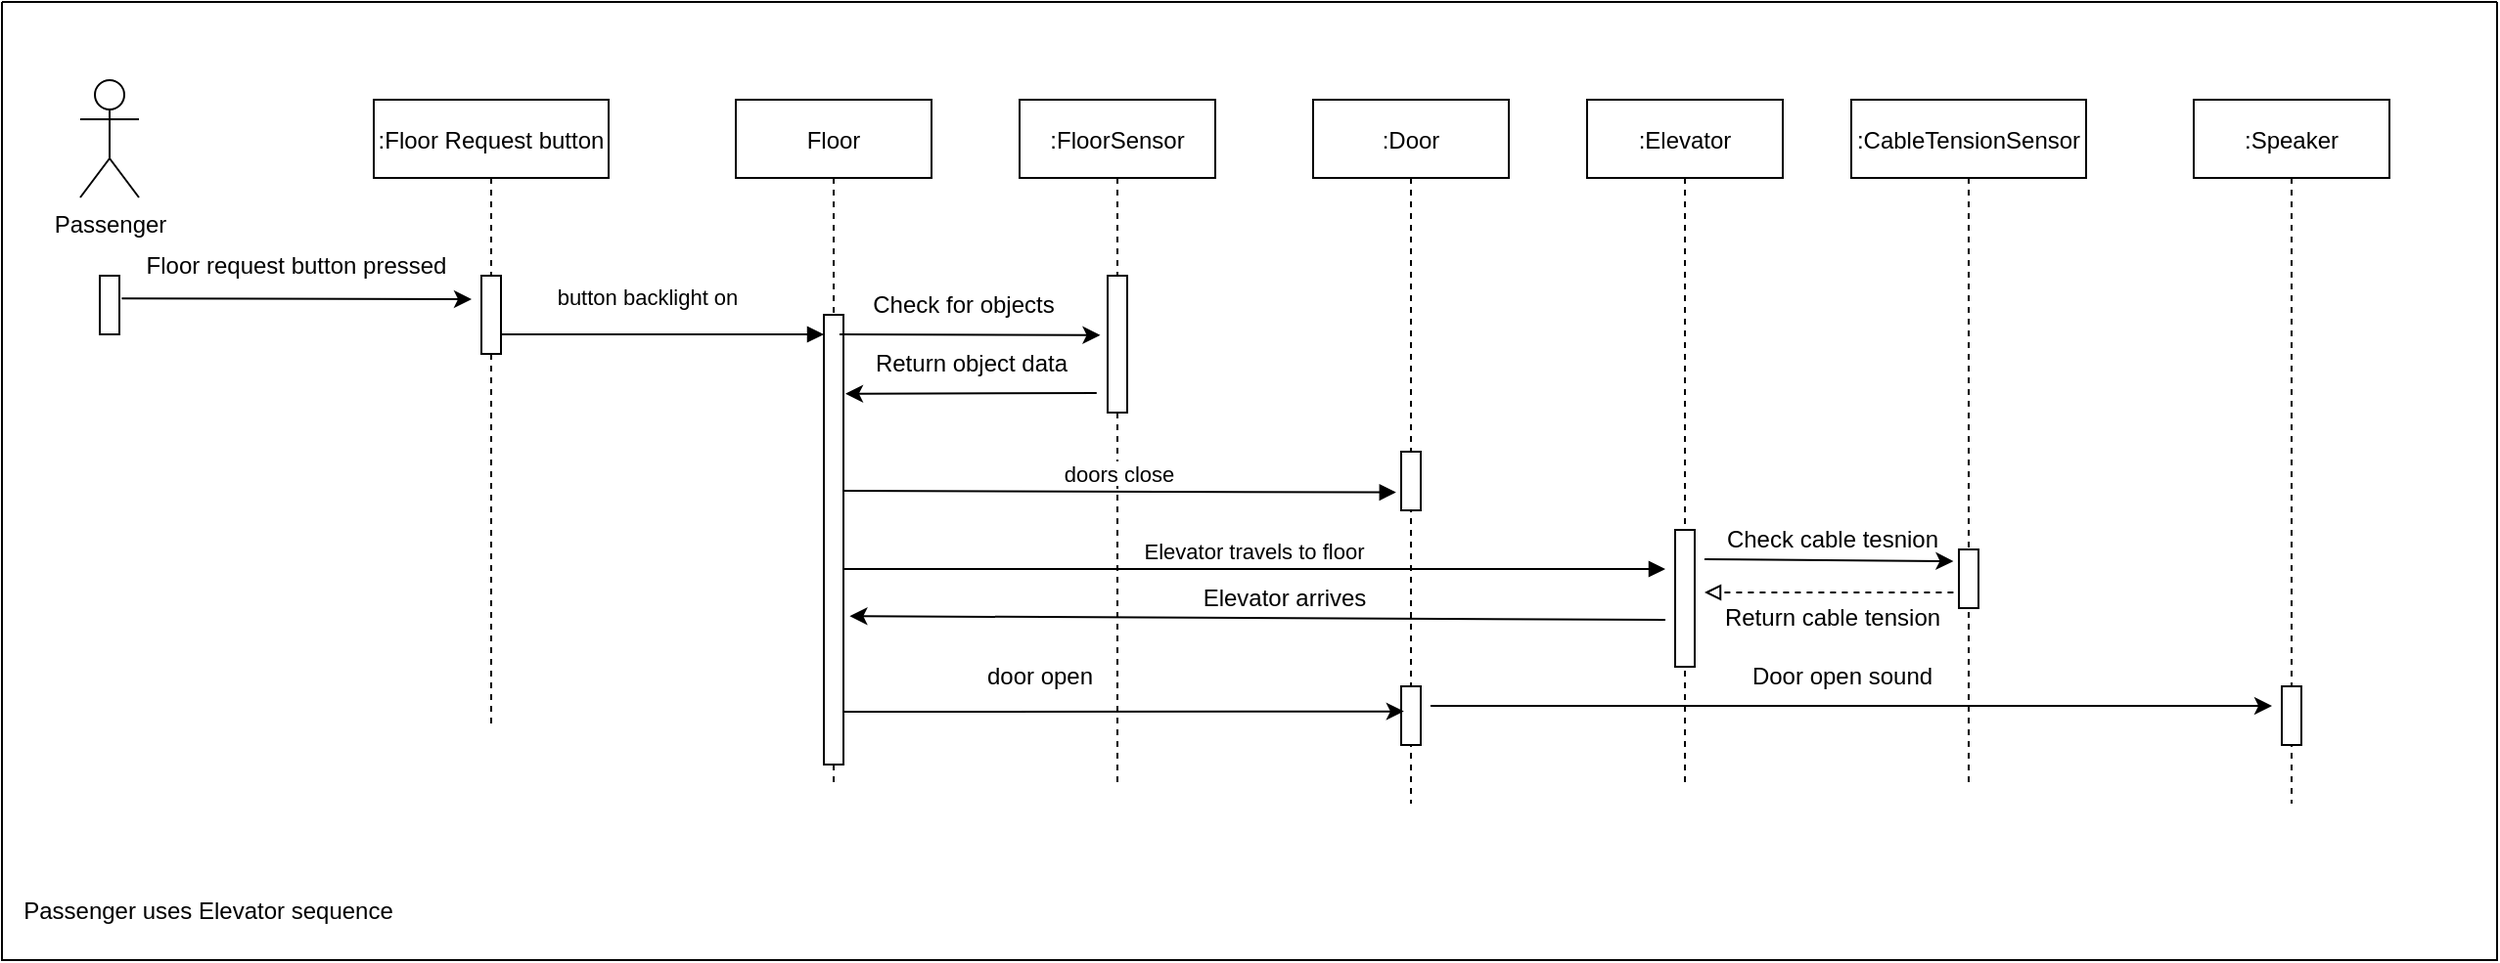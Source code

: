 <mxfile version="20.8.10" type="device"><diagram id="kgpKYQtTHZ0yAKxKKP6v" name="Page-1"><mxGraphModel dx="2085" dy="740" grid="1" gridSize="10" guides="1" tooltips="1" connect="1" arrows="1" fold="1" page="1" pageScale="1" pageWidth="850" pageHeight="1100" math="0" shadow="0"><root><mxCell id="0"/><mxCell id="1" parent="0"/><mxCell id="p-BzZH3RCxEvu8Rx-WVf-14" value="" style="swimlane;startSize=0;" vertex="1" parent="1"><mxGeometry x="-70" y="10" width="1275" height="490" as="geometry"><mxRectangle x="-60" y="30" width="50" height="40" as="alternateBounds"/></mxGeometry></mxCell><mxCell id="p-BzZH3RCxEvu8Rx-WVf-7" value="Passenger" style="shape=umlActor;verticalLabelPosition=bottom;verticalAlign=top;html=1;outlineConnect=0;" vertex="1" parent="p-BzZH3RCxEvu8Rx-WVf-14"><mxGeometry x="40" y="40" width="30" height="60" as="geometry"/></mxCell><mxCell id="3nuBFxr9cyL0pnOWT2aG-5" value=":Elevator" style="shape=umlLifeline;perimeter=lifelinePerimeter;container=1;collapsible=0;recursiveResize=0;rounded=0;shadow=0;strokeWidth=1;" parent="p-BzZH3RCxEvu8Rx-WVf-14" vertex="1"><mxGeometry x="810" y="50" width="100" height="350" as="geometry"/></mxCell><mxCell id="3nuBFxr9cyL0pnOWT2aG-6" value="" style="points=[];perimeter=orthogonalPerimeter;rounded=0;shadow=0;strokeWidth=1;" parent="3nuBFxr9cyL0pnOWT2aG-5" vertex="1"><mxGeometry x="45" y="220" width="10" height="70" as="geometry"/></mxCell><mxCell id="3nuBFxr9cyL0pnOWT2aG-1" value="Floor" style="shape=umlLifeline;perimeter=lifelinePerimeter;container=1;collapsible=0;recursiveResize=0;rounded=0;shadow=0;strokeWidth=1;" parent="p-BzZH3RCxEvu8Rx-WVf-14" vertex="1"><mxGeometry x="375" y="50" width="100" height="350" as="geometry"/></mxCell><mxCell id="3nuBFxr9cyL0pnOWT2aG-2" value="" style="points=[];perimeter=orthogonalPerimeter;rounded=0;shadow=0;strokeWidth=1;" parent="3nuBFxr9cyL0pnOWT2aG-1" vertex="1"><mxGeometry x="45" y="110" width="10" height="230" as="geometry"/></mxCell><mxCell id="3nuBFxr9cyL0pnOWT2aG-9" value="button backlight on" style="verticalAlign=bottom;endArrow=block;entryX=1;entryY=0;shadow=0;strokeWidth=1;" parent="3nuBFxr9cyL0pnOWT2aG-1" edge="1"><mxGeometry x="-0.091" y="10" relative="1" as="geometry"><mxPoint x="-120" y="120" as="sourcePoint"/><mxPoint x="45" y="120" as="targetPoint"/><mxPoint as="offset"/></mxGeometry></mxCell><mxCell id="p-BzZH3RCxEvu8Rx-WVf-17" value=":Floor Request button" style="shape=umlLifeline;perimeter=lifelinePerimeter;container=1;collapsible=0;recursiveResize=0;rounded=0;shadow=0;strokeWidth=1;" vertex="1" parent="p-BzZH3RCxEvu8Rx-WVf-14"><mxGeometry x="190" y="50" width="120" height="320" as="geometry"/></mxCell><mxCell id="p-BzZH3RCxEvu8Rx-WVf-18" value="" style="points=[];perimeter=orthogonalPerimeter;rounded=0;shadow=0;strokeWidth=1;" vertex="1" parent="p-BzZH3RCxEvu8Rx-WVf-17"><mxGeometry x="55" y="90" width="10" height="40" as="geometry"/></mxCell><mxCell id="p-BzZH3RCxEvu8Rx-WVf-19" value="Floor request button pressed" style="text;html=1;align=center;verticalAlign=middle;resizable=0;points=[];autosize=1;strokeColor=none;fillColor=none;" vertex="1" parent="p-BzZH3RCxEvu8Rx-WVf-14"><mxGeometry x="60" y="120" width="180" height="30" as="geometry"/></mxCell><mxCell id="p-BzZH3RCxEvu8Rx-WVf-22" value=":CableTensionSensor" style="shape=umlLifeline;perimeter=lifelinePerimeter;container=1;collapsible=0;recursiveResize=0;rounded=0;shadow=0;strokeWidth=1;" vertex="1" parent="p-BzZH3RCxEvu8Rx-WVf-14"><mxGeometry x="945" y="50" width="120" height="350" as="geometry"/></mxCell><mxCell id="p-BzZH3RCxEvu8Rx-WVf-23" value="" style="points=[];perimeter=orthogonalPerimeter;rounded=0;shadow=0;strokeWidth=1;" vertex="1" parent="p-BzZH3RCxEvu8Rx-WVf-22"><mxGeometry x="55" y="230" width="10" height="30" as="geometry"/></mxCell><mxCell id="p-BzZH3RCxEvu8Rx-WVf-8" value="" style="points=[];perimeter=orthogonalPerimeter;rounded=0;shadow=0;strokeWidth=1;" vertex="1" parent="p-BzZH3RCxEvu8Rx-WVf-14"><mxGeometry x="50" y="140" width="10" height="30" as="geometry"/></mxCell><mxCell id="p-BzZH3RCxEvu8Rx-WVf-11" value="" style="endArrow=classic;html=1;rounded=0;exitX=1.12;exitY=0.387;exitDx=0;exitDy=0;exitPerimeter=0;" edge="1" parent="p-BzZH3RCxEvu8Rx-WVf-14" source="p-BzZH3RCxEvu8Rx-WVf-8"><mxGeometry width="50" height="50" relative="1" as="geometry"><mxPoint x="50" y="140" as="sourcePoint"/><mxPoint x="240" y="152" as="targetPoint"/></mxGeometry></mxCell><mxCell id="p-BzZH3RCxEvu8Rx-WVf-33" value=":FloorSensor" style="shape=umlLifeline;perimeter=lifelinePerimeter;container=1;collapsible=0;recursiveResize=0;rounded=0;shadow=0;strokeWidth=1;" vertex="1" parent="p-BzZH3RCxEvu8Rx-WVf-14"><mxGeometry x="520" y="50" width="100" height="350" as="geometry"/></mxCell><mxCell id="p-BzZH3RCxEvu8Rx-WVf-34" value="" style="points=[];perimeter=orthogonalPerimeter;rounded=0;shadow=0;strokeWidth=1;" vertex="1" parent="p-BzZH3RCxEvu8Rx-WVf-33"><mxGeometry x="45" y="90" width="10" height="70" as="geometry"/></mxCell><mxCell id="p-BzZH3RCxEvu8Rx-WVf-39" value="" style="endArrow=classic;html=1;rounded=0;exitX=1.16;exitY=0.244;exitDx=0;exitDy=0;exitPerimeter=0;" edge="1" parent="p-BzZH3RCxEvu8Rx-WVf-33"><mxGeometry width="50" height="50" relative="1" as="geometry"><mxPoint x="39.4" y="150" as="sourcePoint"/><mxPoint x="-89.0" y="150.36" as="targetPoint"/></mxGeometry></mxCell><mxCell id="p-BzZH3RCxEvu8Rx-WVf-30" value="doors close" style="verticalAlign=bottom;endArrow=block;shadow=0;strokeWidth=1;entryX=-0.26;entryY=0.693;entryDx=0;entryDy=0;entryPerimeter=0;" edge="1" parent="p-BzZH3RCxEvu8Rx-WVf-33" target="p-BzZH3RCxEvu8Rx-WVf-57"><mxGeometry relative="1" as="geometry"><mxPoint x="-90" y="200" as="sourcePoint"/><mxPoint x="40" y="200" as="targetPoint"/></mxGeometry></mxCell><mxCell id="p-BzZH3RCxEvu8Rx-WVf-24" value="Elevator travels to floor" style="verticalAlign=bottom;endArrow=block;shadow=0;strokeWidth=1;" edge="1" parent="p-BzZH3RCxEvu8Rx-WVf-33"><mxGeometry relative="1" as="geometry"><mxPoint x="-90" y="240" as="sourcePoint"/><mxPoint x="330" y="240" as="targetPoint"/></mxGeometry></mxCell><mxCell id="p-BzZH3RCxEvu8Rx-WVf-37" value="" style="endArrow=classic;html=1;rounded=0;exitX=-0.027;exitY=1.187;exitDx=0;exitDy=0;exitPerimeter=0;" edge="1" parent="p-BzZH3RCxEvu8Rx-WVf-14"><mxGeometry width="50" height="50" relative="1" as="geometry"><mxPoint x="428.0" y="170" as="sourcePoint"/><mxPoint x="561.24" y="170.39" as="targetPoint"/></mxGeometry></mxCell><mxCell id="p-BzZH3RCxEvu8Rx-WVf-38" value="Check for objects" style="text;html=1;align=center;verticalAlign=middle;resizable=0;points=[];autosize=1;strokeColor=none;fillColor=none;" vertex="1" parent="p-BzZH3RCxEvu8Rx-WVf-14"><mxGeometry x="431" y="140" width="120" height="30" as="geometry"/></mxCell><mxCell id="p-BzZH3RCxEvu8Rx-WVf-41" value="Passenger uses Elevator sequence" style="text;html=1;align=center;verticalAlign=middle;resizable=0;points=[];autosize=1;strokeColor=none;fillColor=none;" vertex="1" parent="p-BzZH3RCxEvu8Rx-WVf-14"><mxGeometry y="450" width="210" height="30" as="geometry"/></mxCell><mxCell id="p-BzZH3RCxEvu8Rx-WVf-43" value=":Speaker" style="shape=umlLifeline;perimeter=lifelinePerimeter;container=1;collapsible=0;recursiveResize=0;rounded=0;shadow=0;strokeWidth=1;" vertex="1" parent="p-BzZH3RCxEvu8Rx-WVf-14"><mxGeometry x="1120" y="50" width="100" height="360" as="geometry"/></mxCell><mxCell id="p-BzZH3RCxEvu8Rx-WVf-44" value="" style="points=[];perimeter=orthogonalPerimeter;rounded=0;shadow=0;strokeWidth=1;" vertex="1" parent="p-BzZH3RCxEvu8Rx-WVf-43"><mxGeometry x="45" y="300" width="10" height="30" as="geometry"/></mxCell><mxCell id="p-BzZH3RCxEvu8Rx-WVf-46" value="Door open sound" style="text;html=1;align=center;verticalAlign=middle;resizable=0;points=[];autosize=1;strokeColor=none;fillColor=none;" vertex="1" parent="p-BzZH3RCxEvu8Rx-WVf-14"><mxGeometry x="880" y="330" width="120" height="30" as="geometry"/></mxCell><mxCell id="p-BzZH3RCxEvu8Rx-WVf-40" value="Return object data" style="text;html=1;align=center;verticalAlign=middle;resizable=0;points=[];autosize=1;strokeColor=none;fillColor=none;" vertex="1" parent="p-BzZH3RCxEvu8Rx-WVf-14"><mxGeometry x="435" y="170" width="120" height="30" as="geometry"/></mxCell><mxCell id="p-BzZH3RCxEvu8Rx-WVf-56" value=":Door" style="shape=umlLifeline;perimeter=lifelinePerimeter;container=1;collapsible=0;recursiveResize=0;rounded=0;shadow=0;strokeWidth=1;" vertex="1" parent="p-BzZH3RCxEvu8Rx-WVf-14"><mxGeometry x="670" y="50" width="100" height="360" as="geometry"/></mxCell><mxCell id="p-BzZH3RCxEvu8Rx-WVf-57" value="" style="points=[];perimeter=orthogonalPerimeter;rounded=0;shadow=0;strokeWidth=1;" vertex="1" parent="p-BzZH3RCxEvu8Rx-WVf-56"><mxGeometry x="45" y="180" width="10" height="30" as="geometry"/></mxCell><mxCell id="p-BzZH3RCxEvu8Rx-WVf-65" value="" style="points=[];perimeter=orthogonalPerimeter;rounded=0;shadow=0;strokeWidth=1;" vertex="1" parent="p-BzZH3RCxEvu8Rx-WVf-56"><mxGeometry x="45" y="300" width="10" height="30" as="geometry"/></mxCell><mxCell id="p-BzZH3RCxEvu8Rx-WVf-59" value="" style="endArrow=classic;html=1;rounded=0;entryX=-0.28;entryY=0.2;entryDx=0;entryDy=0;entryPerimeter=0;" edge="1" parent="p-BzZH3RCxEvu8Rx-WVf-14" target="p-BzZH3RCxEvu8Rx-WVf-23"><mxGeometry width="50" height="50" relative="1" as="geometry"><mxPoint x="870" y="285" as="sourcePoint"/><mxPoint x="940" y="280" as="targetPoint"/></mxGeometry></mxCell><mxCell id="p-BzZH3RCxEvu8Rx-WVf-60" value="Check cable tesnion" style="text;html=1;align=center;verticalAlign=middle;resizable=0;points=[];autosize=1;strokeColor=none;fillColor=none;" vertex="1" parent="p-BzZH3RCxEvu8Rx-WVf-14"><mxGeometry x="870" y="260" width="130" height="30" as="geometry"/></mxCell><mxCell id="p-BzZH3RCxEvu8Rx-WVf-61" value="Return cable tension" style="text;html=1;align=center;verticalAlign=middle;resizable=0;points=[];autosize=1;strokeColor=none;fillColor=none;" vertex="1" parent="p-BzZH3RCxEvu8Rx-WVf-14"><mxGeometry x="870" y="300" width="130" height="30" as="geometry"/></mxCell><mxCell id="p-BzZH3RCxEvu8Rx-WVf-62" value="" style="endArrow=block;html=1;rounded=0;exitX=-0.28;exitY=0.733;exitDx=0;exitDy=0;exitPerimeter=0;dashed=1;endFill=0;" edge="1" parent="p-BzZH3RCxEvu8Rx-WVf-14" source="p-BzZH3RCxEvu8Rx-WVf-23"><mxGeometry width="50" height="50" relative="1" as="geometry"><mxPoint x="910" y="360" as="sourcePoint"/><mxPoint x="870" y="302" as="targetPoint"/></mxGeometry></mxCell><mxCell id="p-BzZH3RCxEvu8Rx-WVf-63" value="" style="endArrow=classic;html=1;rounded=0;entryX=1.32;entryY=0.67;entryDx=0;entryDy=0;entryPerimeter=0;" edge="1" parent="p-BzZH3RCxEvu8Rx-WVf-14" target="3nuBFxr9cyL0pnOWT2aG-2"><mxGeometry width="50" height="50" relative="1" as="geometry"><mxPoint x="850" y="316" as="sourcePoint"/><mxPoint x="850" y="330" as="targetPoint"/></mxGeometry></mxCell><mxCell id="p-BzZH3RCxEvu8Rx-WVf-64" value="Elevator arrives" style="text;html=1;align=center;verticalAlign=middle;resizable=0;points=[];autosize=1;strokeColor=none;fillColor=none;" vertex="1" parent="p-BzZH3RCxEvu8Rx-WVf-14"><mxGeometry x="600" y="290" width="110" height="30" as="geometry"/></mxCell><mxCell id="p-BzZH3RCxEvu8Rx-WVf-66" value="" style="endArrow=classic;html=1;rounded=0;entryX=0.14;entryY=0.427;entryDx=0;entryDy=0;entryPerimeter=0;" edge="1" parent="p-BzZH3RCxEvu8Rx-WVf-14" target="p-BzZH3RCxEvu8Rx-WVf-65"><mxGeometry width="50" height="50" relative="1" as="geometry"><mxPoint x="430" y="363" as="sourcePoint"/><mxPoint x="710" y="360" as="targetPoint"/></mxGeometry></mxCell><mxCell id="p-BzZH3RCxEvu8Rx-WVf-67" value="door open" style="text;html=1;align=center;verticalAlign=middle;resizable=0;points=[];autosize=1;strokeColor=none;fillColor=none;" vertex="1" parent="p-BzZH3RCxEvu8Rx-WVf-14"><mxGeometry x="490" y="330" width="80" height="30" as="geometry"/></mxCell><mxCell id="p-BzZH3RCxEvu8Rx-WVf-70" value="" style="endArrow=classic;html=1;rounded=0;" edge="1" parent="p-BzZH3RCxEvu8Rx-WVf-14"><mxGeometry width="50" height="50" relative="1" as="geometry"><mxPoint x="730" y="360" as="sourcePoint"/><mxPoint x="1160" y="360" as="targetPoint"/></mxGeometry></mxCell></root></mxGraphModel></diagram></mxfile>